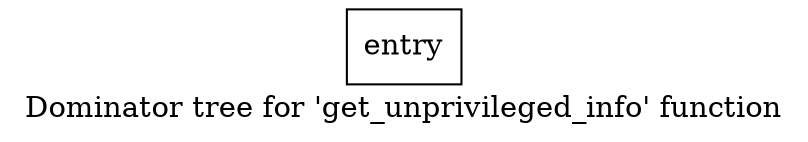 digraph "Dominator tree for 'get_unprivileged_info' function" {
	label="Dominator tree for 'get_unprivileged_info' function";

	Node0x563d9835d890 [shape=record,label="{entry}"];
}
